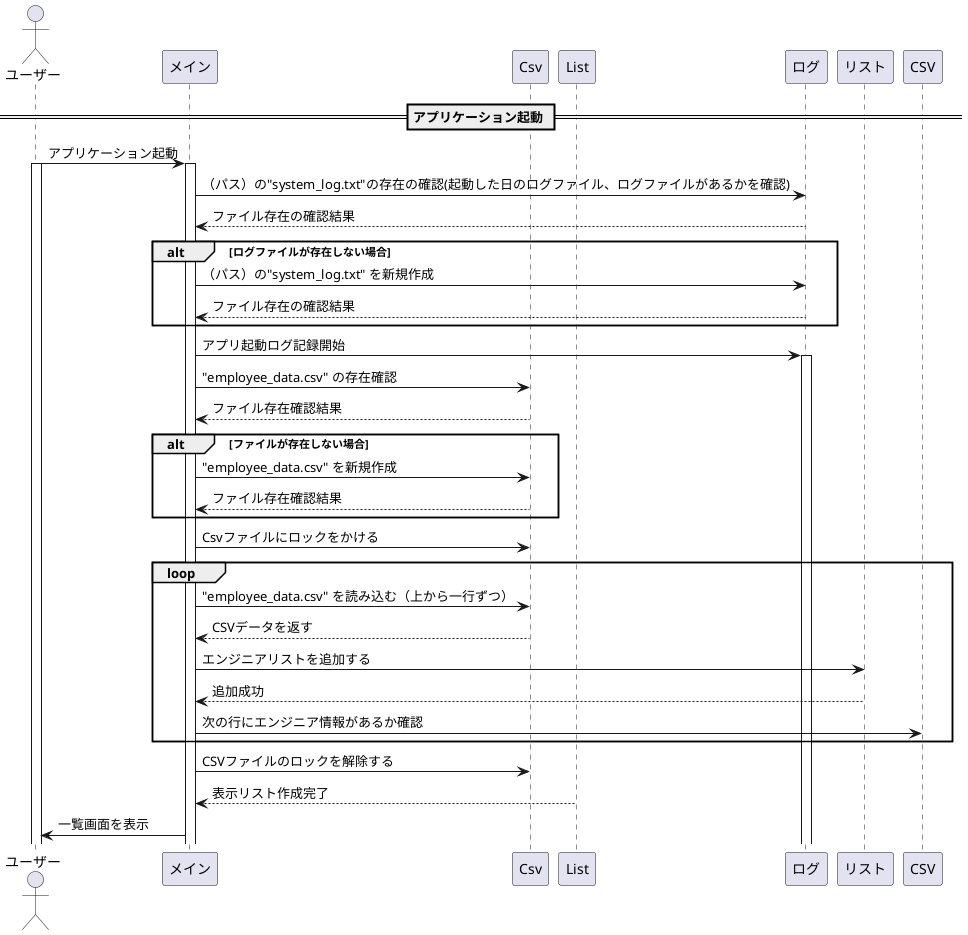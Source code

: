 @startuml
actor ユーザー
participant メイン
participant Csv
participant List
participant ログ

== アプリケーション起動 ==

ユーザー -> メイン : アプリケーション起動
activate ユーザー
activate メイン
メイン -> ログ : （パス）の"system_log.txt"の存在の確認(起動した日のログファイル、ログファイルがあるかを確認)
ログ --> メイン : ファイル存在の確認結果

alt ログファイルが存在しない場合
    メイン -> ログ : （パス）の"system_log.txt" を新規作成
    ログ --> メイン : ファイル存在の確認結果
end

メイン -> ログ : アプリ起動ログ記録開始
activate ログ

メイン -> Csv : "employee_data.csv" の存在確認
Csv --> メイン : ファイル存在確認結果

alt ファイルが存在しない場合
    メイン -> Csv : "employee_data.csv" を新規作成
    Csv --> メイン : ファイル存在確認結果
end

メイン->Csv : Csvファイルにロックをかける

loop
メイン -> Csv : "employee_data.csv" を読み込む（上から一行ずつ）
Csv --> メイン : CSVデータを返す
メイン->リスト : エンジニアリストを追加する
リスト-->メイン : 追加成功
メイン->CSV : 次の行にエンジニア情報があるか確認
end

メイン->Csv :CSVファイルのロックを解除する

List --> メイン : 表示リスト作成完了

メイン -> ユーザー : 一覧画面を表示

@enduml